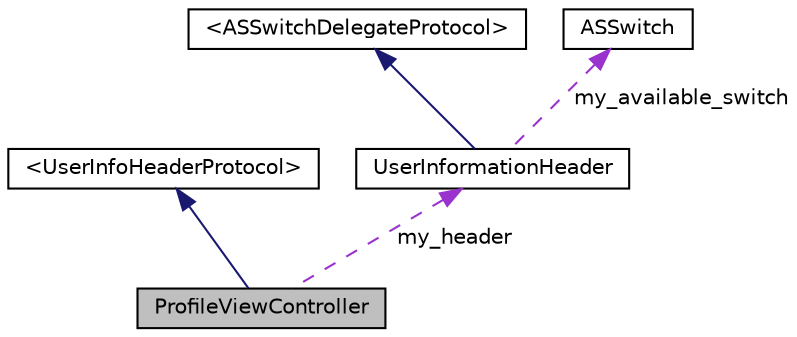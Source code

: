 digraph G
{
  edge [fontname="Helvetica",fontsize="10",labelfontname="Helvetica",labelfontsize="10"];
  node [fontname="Helvetica",fontsize="10",shape=record];
  Node1 [label="ProfileViewController",height=0.2,width=0.4,color="black", fillcolor="grey75", style="filled" fontcolor="black"];
  Node2 -> Node1 [dir="back",color="midnightblue",fontsize="10",style="solid"];
  Node2 [label="\<UserInfoHeaderProtocol\>",height=0.2,width=0.4,color="black", fillcolor="white", style="filled",URL="$protocol_user_info_header_protocol-p.html"];
  Node3 -> Node1 [dir="back",color="darkorchid3",fontsize="10",style="dashed",label=" my_header" ];
  Node3 [label="UserInformationHeader",height=0.2,width=0.4,color="black", fillcolor="white", style="filled",URL="$interface_user_information_header.html"];
  Node4 -> Node3 [dir="back",color="midnightblue",fontsize="10",style="solid"];
  Node4 [label="\<ASSwitchDelegateProtocol\>",height=0.2,width=0.4,color="black", fillcolor="white", style="filled",URL="$protocol_a_s_switch_delegate_protocol-p.html"];
  Node5 -> Node3 [dir="back",color="darkorchid3",fontsize="10",style="dashed",label=" my_available_switch" ];
  Node5 [label="ASSwitch",height=0.2,width=0.4,color="black", fillcolor="white", style="filled",URL="$interface_a_s_switch.html"];
}
